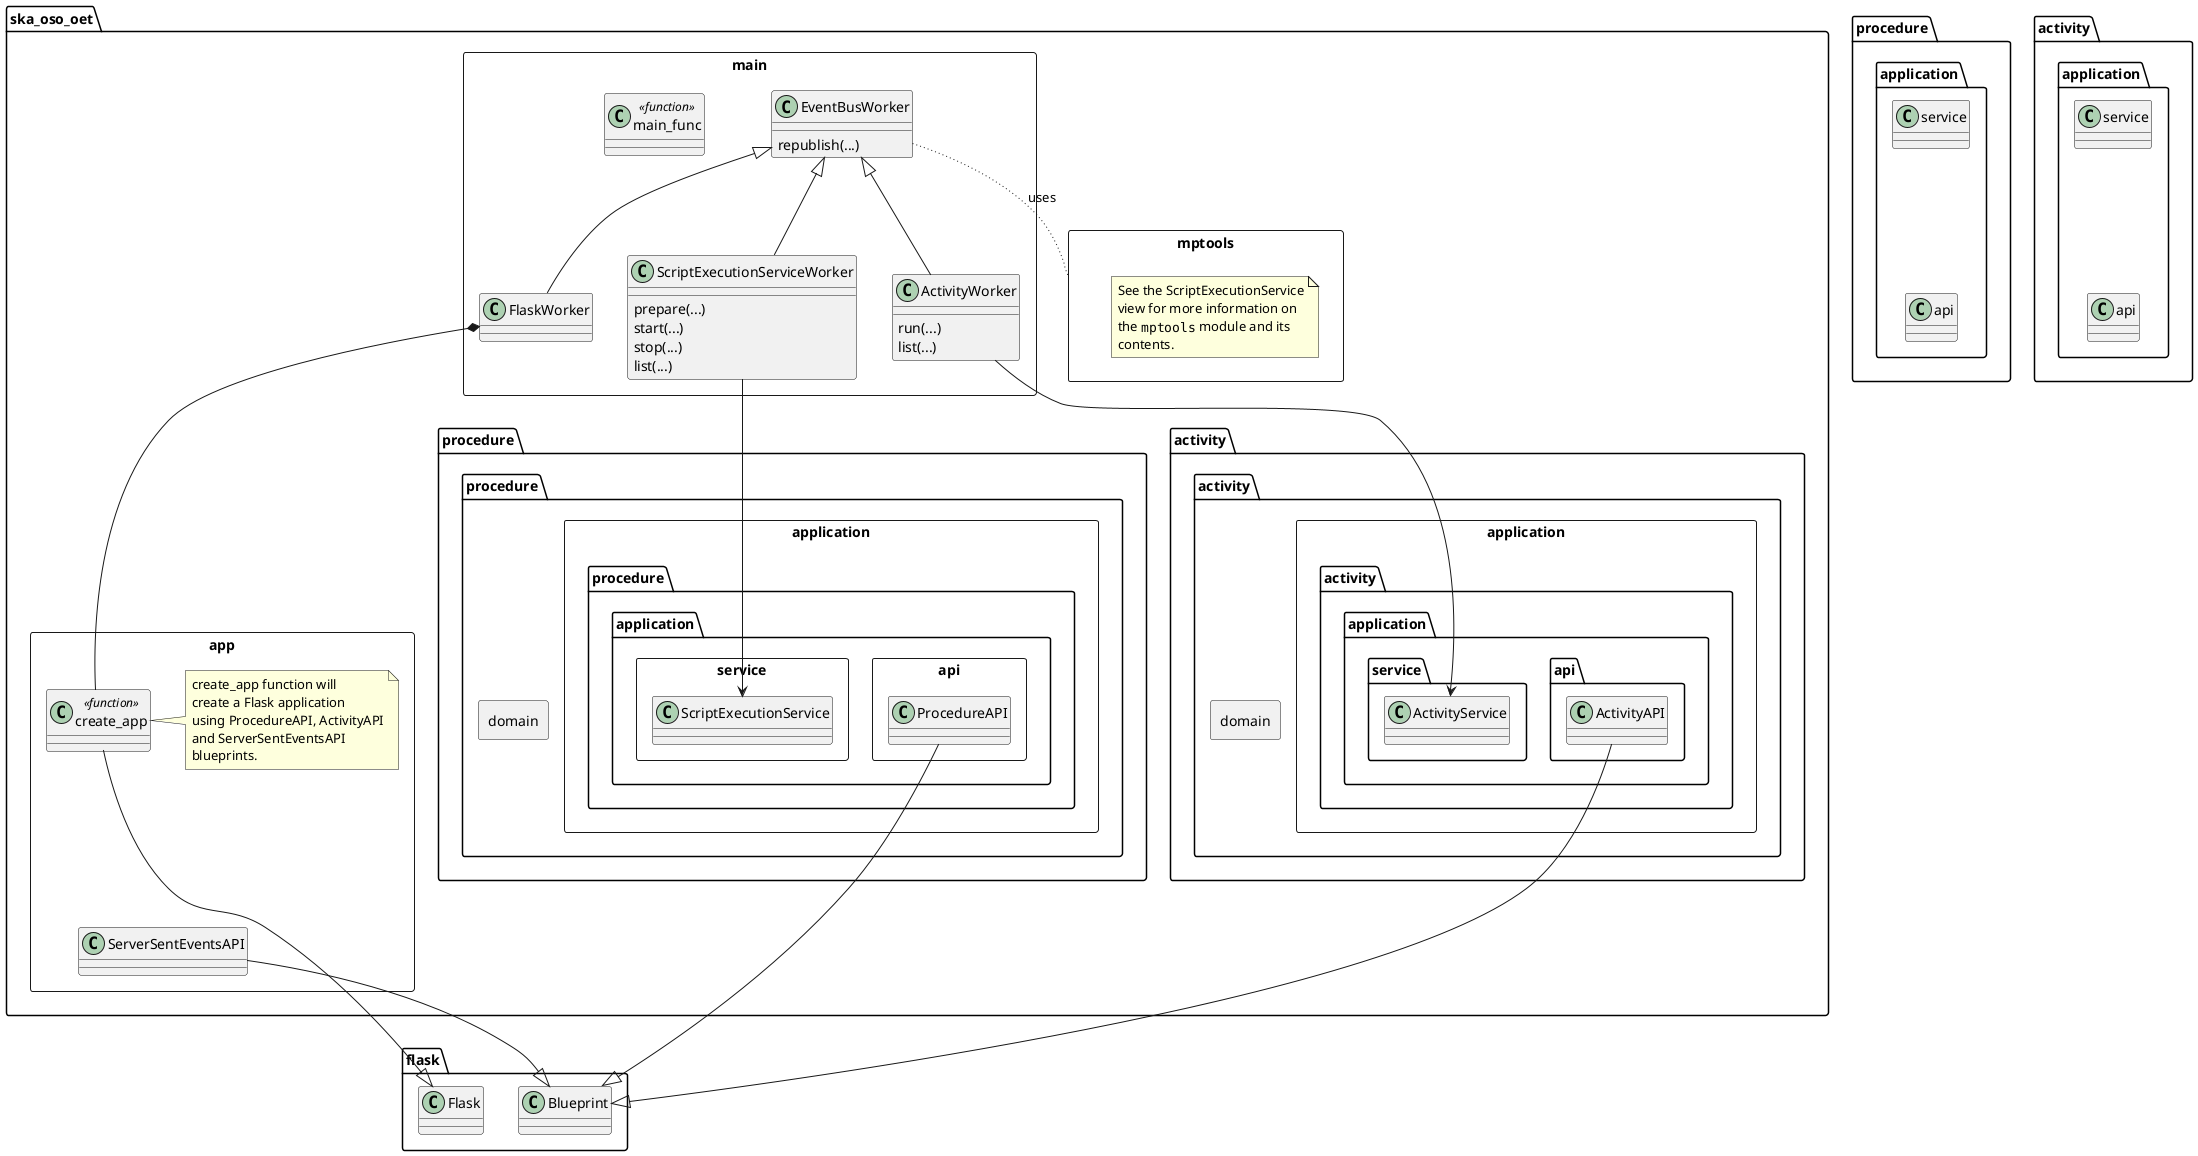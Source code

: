 @startuml
'https://plantuml.com/class-diagram

package ska_oso_oet {

    package mptools <<Rectangle>> {
        note as mptools_note
        See the ScriptExecutionService
        view for more information on
        the ""mptools"" module and its
        contents.
        end note
    }

    package main <<Rectangle>> {

        class ScriptExecutionServiceWorker {
            prepare(...)
            start(...)
            stop(...)
            list(...)
        }

        class ActivityWorker {
            run(...)
            list(...)
        }

        class FlaskWorker {
        }

        class EventBusWorker {
            republish(...)
        }

        class main_func <<function>>

        ScriptExecutionServiceWorker -up-|> EventBusWorker
        FlaskWorker -up-|> EventBusWorker
        ActivityWorker -up-|> EventBusWorker
    }

    package app <<Rectangle>> {
        class create_app <<function>>
        class ServerSentEventsAPI

        note as app_note
        create_app function will
        create a Flask application
        using ProcedureAPI, ActivityAPI
        and ServerSentEventsAPI
        blueprints.
        end note

        app_note -left- create_app
    }

    FlaskWorker *-- create_app

    package procedure {

        package procedure.application <<Rectangle>> {

            package procedure.application.api <<Rectangle>> {
                class ProcedureAPI
            }

            package procedure.application.service <<Rectangle>> {
                class ScriptExecutionService
            }
        }

        package procedure.domain <<Rectangle>> {
        }
        ScriptExecutionServiceWorker --> ScriptExecutionService

    }

    package activity {
        package activity.application <<Rectangle>> {
            package activity.application.api {
                class ActivityAPI
            }

            package activity.application.service {
                class ActivityService
            }
        }

        package activity.domain <<Rectangle>> {

        }
        ActivityWorker --> ActivityService
    }
}

package flask {
    class Flask
    class Blueprint
}

create_app -|> Flask
ServerSentEventsAPI --|> Blueprint
ActivityAPI --|> Blueprint
ProcedureAPI --|> Blueprint

EventBusWorker -[dotted]- mptools: uses

procedure.application.service -down[hidden]- procedure.application.api
activity.application.service -down[hidden]- activity.application.api
create_app -down[hidden]- ServerSentEventsAPI

@enduml
